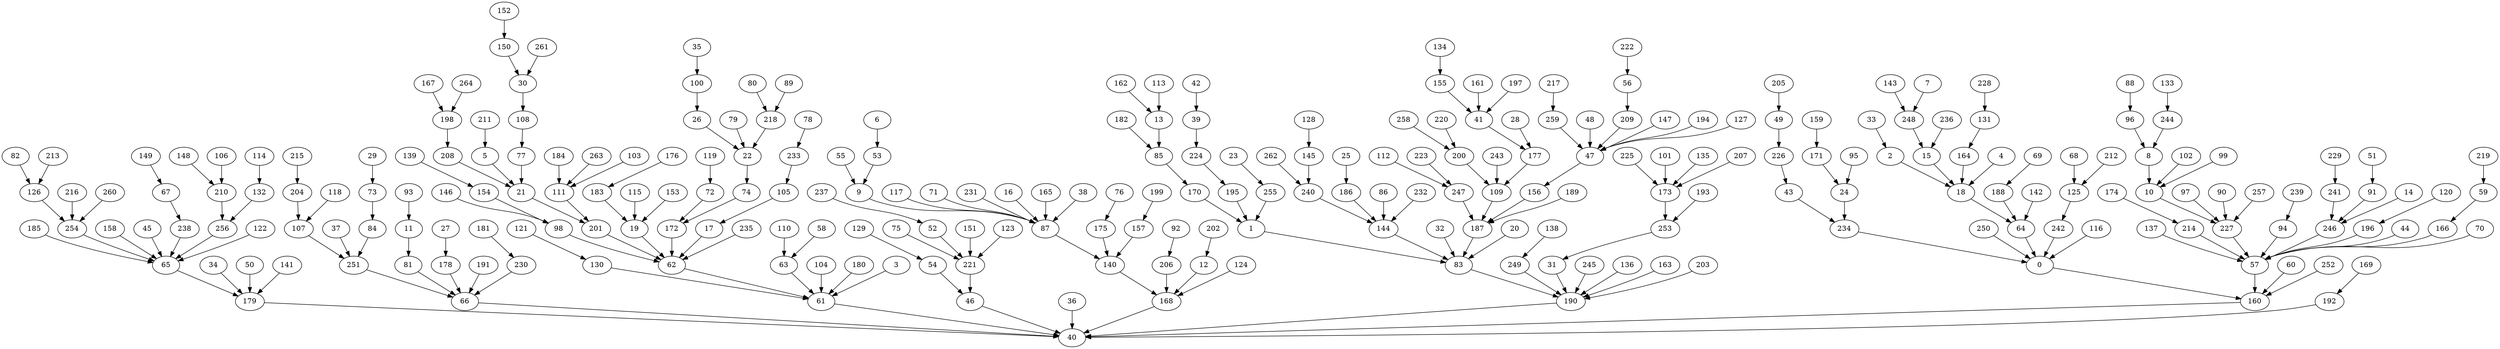 digraph G{137 -> 57;
100 -> 26;
225 -> 173;
215 -> 204;
65 -> 179;
198 -> 208;
33 -> 2;
87 -> 140;
262 -> 240;
34 -> 179;
143 -> 248;
258 -> 200;
236 -> 15;
8 -> 10;
146 -> 98;
107 -> 251;
134 -> 155;
43 -> 234;
96 -> 8;
170 -> 1;
121 -> 130;
167 -> 198;
24 -> 234;
129 -> 54;
37 -> 251;
233 -> 105;
5 -> 21;
29 -> 73;
128 -> 145;
152 -> 150;
101 -> 173;
186 -> 144;
175 -> 140;
250 -> 0;
240 -> 144;
77 -> 21;
248 -> 15;
176 -> 183;
208 -> 21;
182 -> 85;
112 -> 247;
55 -> 9;
98 -> 62;
66 -> 40;
30 -> 108;
108 -> 77;
243 -> 109;
159 -> 171;
81 -> 66;
60 -> 160;
130 -> 61;
32 -> 83;
21 -> 201;
195 -> 1;
36 -> 40;
205 -> 49;
75 -> 221;
86 -> 144;
183 -> 19;
62 -> 61;
131 -> 164;
18 -> 64;
72 -> 172;
261 -> 30;
161 -> 41;
242 -> 0;
171 -> 24;
211 -> 5;
232 -> 144;
79 -> 22;
221 -> 46;
200 -> 109;
187 -> 83;
206 -> 168;
214 -> 57;
237 -> 52;
157 -> 140;
97 -> 227;
160 -> 40;
68 -> 125;
247 -> 187;
185 -> 65;
1 -> 83;
259 -> 47;
190 -> 40;
162 -> 13;
178 -> 66;
202 -> 12;
184 -> 111;
139 -> 154;
169 -> 192;
102 -> 10;
63 -> 61;
144 -> 83;
0 -> 160;
2 -> 18;
145 -> 240;
48 -> 47;
229 -> 241;
188 -> 64;
47 -> 156;
254 -> 65;
7 -> 248;
148 -> 210;
158 -> 65;
263 -> 111;
156 -> 187;
117 -> 87;
19 -> 62;
249 -> 190;
64 -> 0;
23 -> 255;
90 -> 227;
26 -> 22;
95 -> 24;
245 -> 190;
45 -> 65;
94 -> 57;
209 -> 47;
46 -> 40;
224 -> 195;
255 -> 1;
219 -> 59;
135 -> 173;
67 -> 238;
56 -> 209;
138 -> 249;
218 -> 22;
177 -> 109;
168 -> 40;
234 -> 0;
173 -> 253;
149 -> 67;
136 -> 190;
110 -> 63;
13 -> 85;
227 -> 57;
118 -> 107;
253 -> 31;
9 -> 87;
39 -> 224;
4 -> 18;
241 -> 246;
73 -> 84;
80 -> 218;
174 -> 214;
69 -> 188;
71 -> 87;
132 -> 256;
82 -> 126;
220 -> 200;
54 -> 46;
92 -> 206;
163 -> 190;
216 -> 254;
231 -> 87;
50 -> 179;
106 -> 210;
203 -> 190;
76 -> 175;
28 -> 177;
115 -> 19;
10 -> 227;
151 -> 221;
11 -> 81;
222 -> 56;
199 -> 157;
57 -> 160;
120 -> 196;
264 -> 198;
17 -> 62;
44 -> 57;
141 -> 179;
116 -> 0;
16 -> 87;
257 -> 227;
193 -> 253;
238 -> 65;
204 -> 107;
51 -> 91;
114 -> 132;
25 -> 186;
155 -> 41;
105 -> 17;
125 -> 242;
42 -> 39;
133 -> 244;
196 -> 57;
74 -> 172;
226 -> 43;
228 -> 131;
191 -> 66;
260 -> 254;
153 -> 19;
78 -> 233;
20 -> 83;
140 -> 168;
52 -> 221;
104 -> 61;
165 -> 87;
212 -> 125;
147 -> 47;
22 -> 74;
180 -> 61;
244 -> 8;
31 -> 190;
252 -> 160;
210 -> 256;
91 -> 246;
166 -> 57;
6 -> 53;
38 -> 87;
207 -> 173;
109 -> 187;
223 -> 247;
194 -> 47;
84 -> 251;
61 -> 40;
89 -> 218;
127 -> 47;
213 -> 126;
15 -> 18;
70 -> 57;
113 -> 13;
217 -> 259;
41 -> 177;
85 -> 170;
12 -> 168;
59 -> 166;
123 -> 221;
142 -> 64;
88 -> 96;
35 -> 100;
83 -> 190;
111 -> 201;
197 -> 41;
201 -> 62;
58 -> 63;
99 -> 10;
49 -> 226;
239 -> 94;
27 -> 178;
189 -> 187;
119 -> 72;
126 -> 254;
256 -> 65;
3 -> 61;
179 -> 40;
154 -> 98;
192 -> 40;
14 -> 246;
230 -> 66;
103 -> 111;
181 -> 230;
172 -> 62;
150 -> 30;
164 -> 18;
53 -> 9;
251 -> 66;
93 -> 11;
122 -> 65;
124 -> 168;
235 -> 62;
246 -> 57;
}